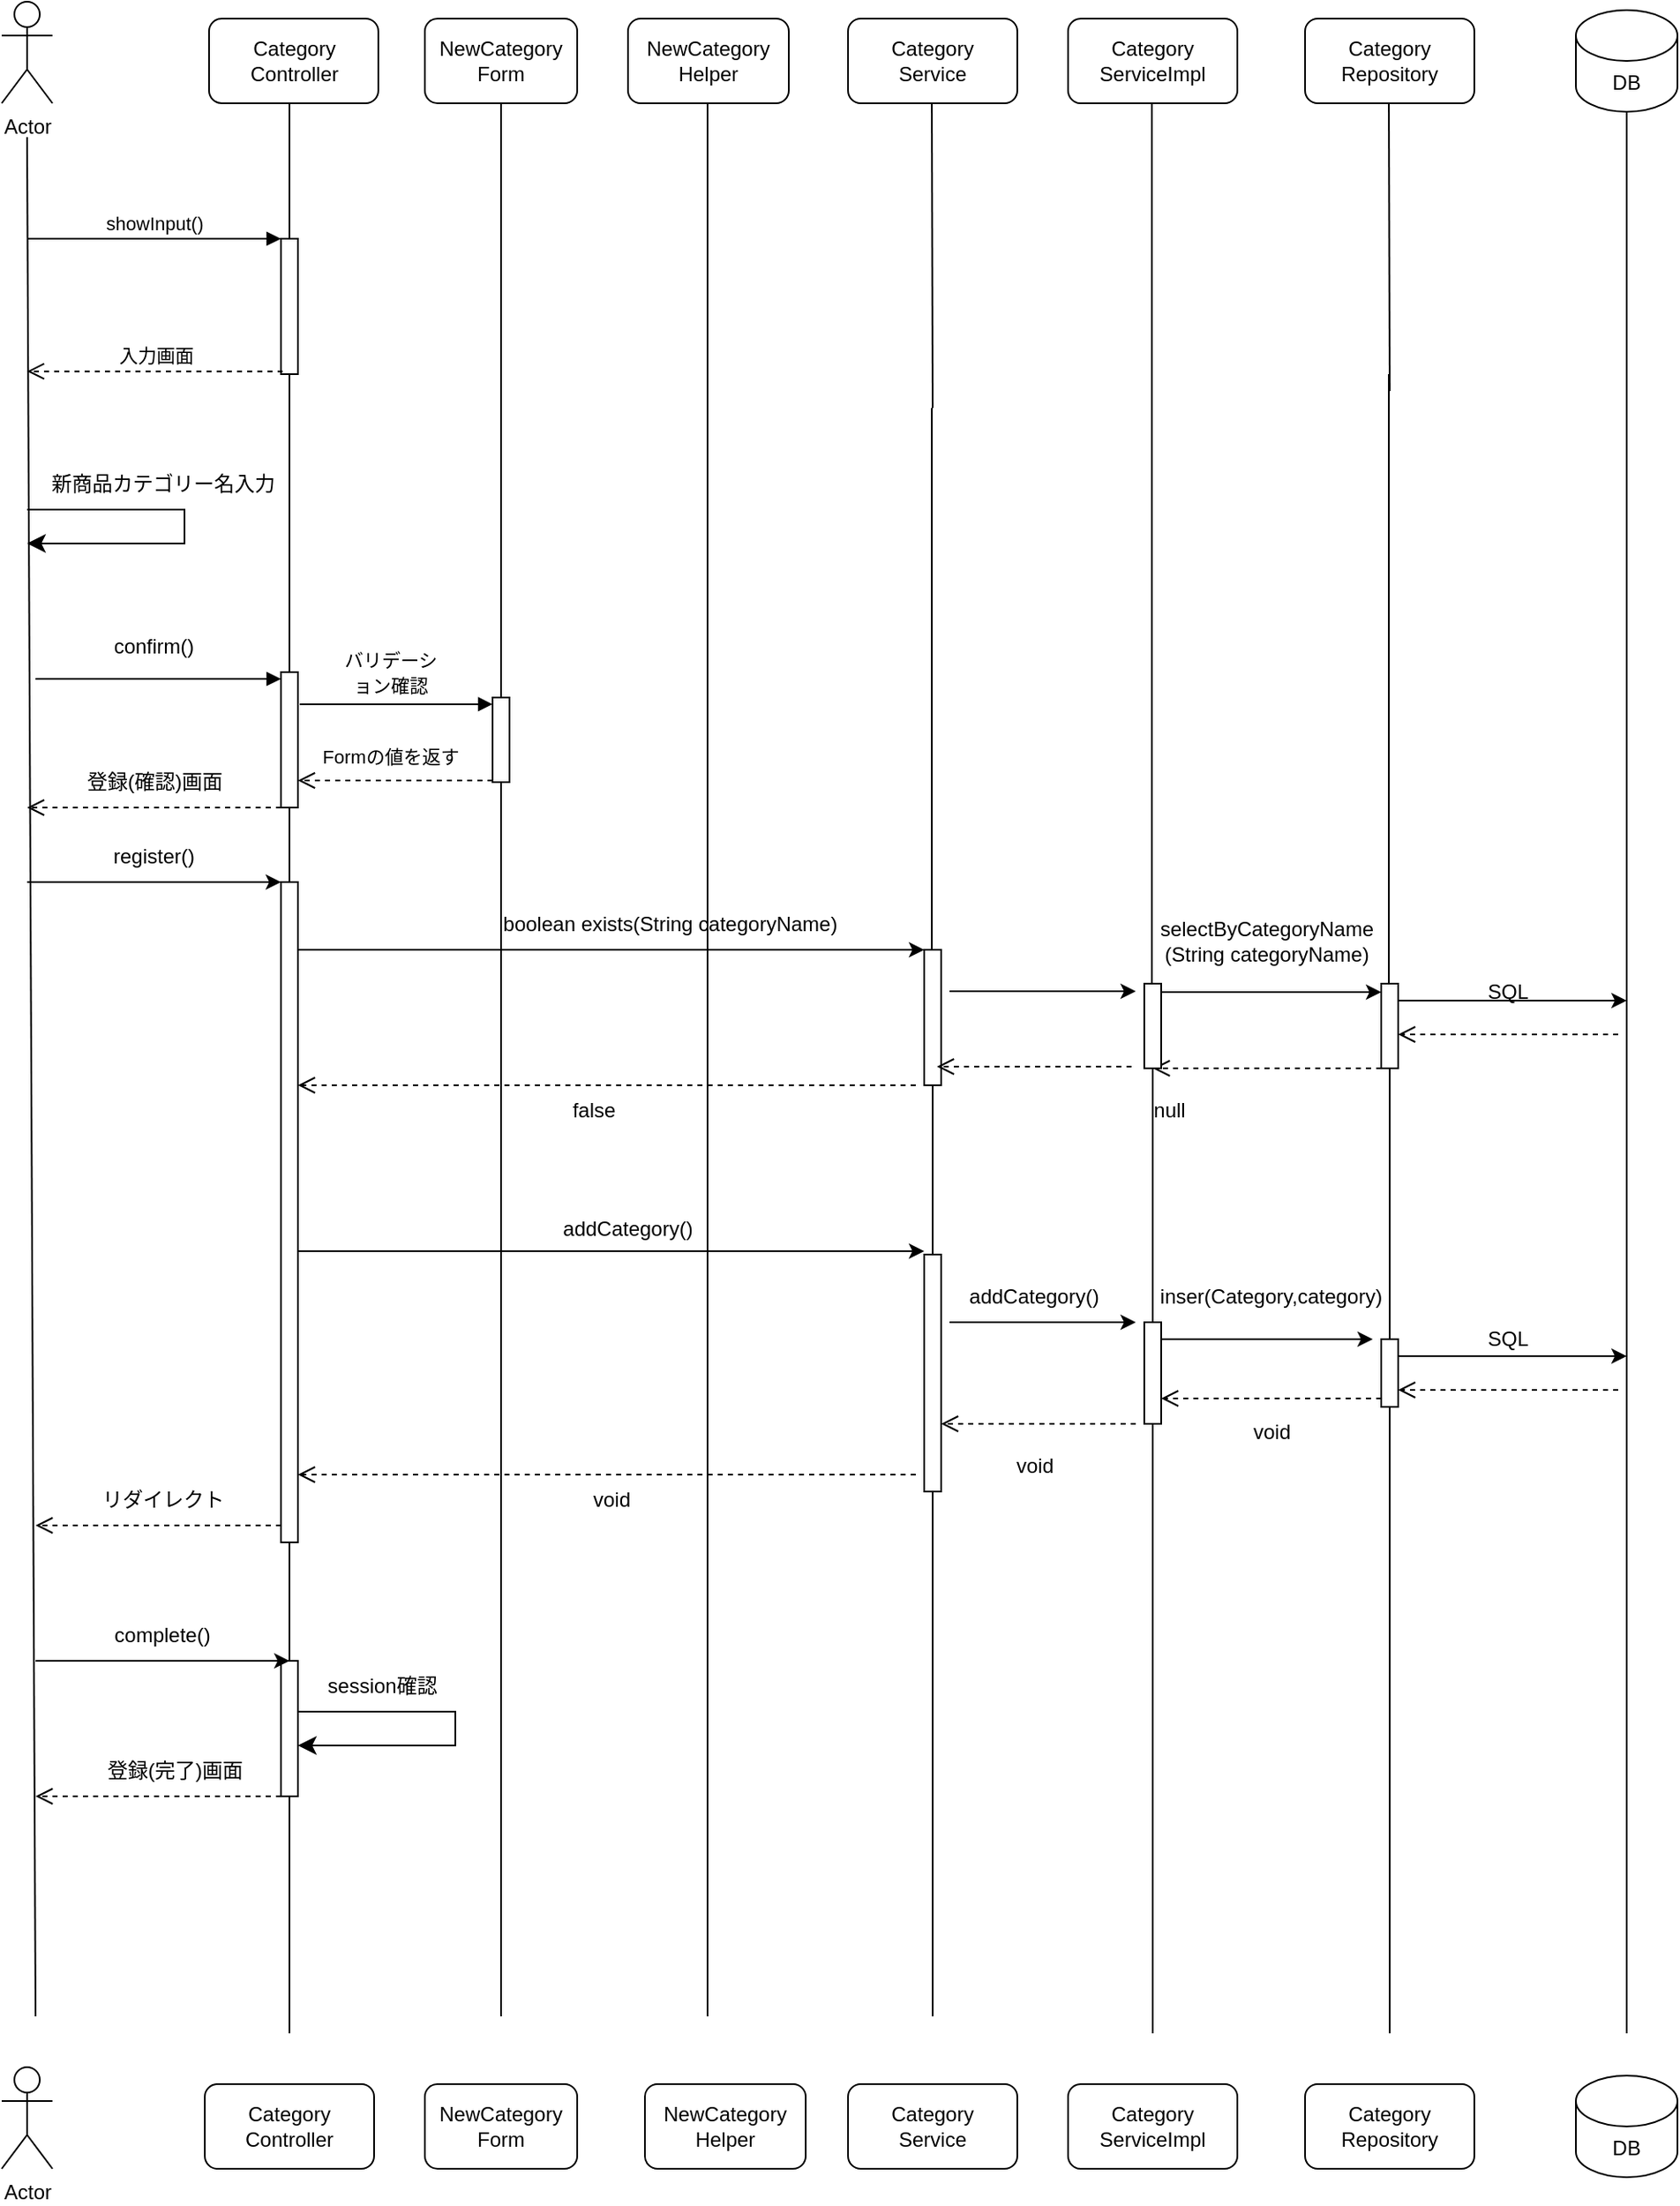 <mxfile>
    <diagram id="0S2GH_IMDvOgs1QXw7YD" name="ページ1">
        <mxGraphModel dx="1813" dy="502" grid="1" gridSize="10" guides="1" tooltips="1" connect="1" arrows="1" fold="1" page="1" pageScale="1" pageWidth="850" pageHeight="1100" math="0" shadow="0">
            <root>
                <mxCell id="0"/>
                <mxCell id="1" parent="0"/>
                <mxCell id="2" value="Actor" style="shape=umlActor;verticalLabelPosition=bottom;verticalAlign=top;html=1;outlineConnect=0;" parent="1" vertex="1">
                    <mxGeometry x="90" y="40" width="30" height="60" as="geometry"/>
                </mxCell>
                <mxCell id="6" value="Category&lt;br&gt;&lt;div&gt;&lt;font style=&quot;color: rgb(0, 0, 0);&quot;&gt;Controller&lt;/font&gt;&lt;/div&gt;" style="rounded=1;whiteSpace=wrap;html=1;" parent="1" vertex="1">
                    <mxGeometry x="212.5" y="50" width="100" height="50" as="geometry"/>
                </mxCell>
                <mxCell id="7" value="&lt;font style=&quot;color: rgb(0, 0, 0);&quot;&gt;NewCategory&lt;/font&gt;&lt;div&gt;&lt;font style=&quot;color: rgb(0, 0, 0);&quot;&gt;Form&lt;/font&gt;&lt;/div&gt;" style="rounded=1;whiteSpace=wrap;html=1;" parent="1" vertex="1">
                    <mxGeometry x="340" y="50" width="90" height="50" as="geometry"/>
                </mxCell>
                <mxCell id="8" value="NewCategory&lt;div&gt;&lt;font style=&quot;color: rgb(0, 0, 0);&quot;&gt;Helper&lt;/font&gt;&lt;/div&gt;" style="rounded=1;whiteSpace=wrap;html=1;" parent="1" vertex="1">
                    <mxGeometry x="460" y="50" width="95" height="50" as="geometry"/>
                </mxCell>
                <mxCell id="12" value="&lt;font style=&quot;color: rgb(0, 0, 0);&quot;&gt;Category&lt;/font&gt;&lt;div&gt;&lt;font style=&quot;color: rgb(0, 0, 0);&quot;&gt;Service&lt;/font&gt;&lt;/div&gt;" style="rounded=1;whiteSpace=wrap;html=1;" parent="1" vertex="1">
                    <mxGeometry x="590" y="50" width="100" height="50" as="geometry"/>
                </mxCell>
                <mxCell id="13" value="Category&lt;br&gt;&lt;div&gt;&lt;font style=&quot;color: rgb(0, 0, 0);&quot;&gt;ServiceImpl&lt;/font&gt;&lt;/div&gt;" style="rounded=1;whiteSpace=wrap;html=1;" parent="1" vertex="1">
                    <mxGeometry x="720" y="50" width="100" height="50" as="geometry"/>
                </mxCell>
                <mxCell id="14" value="&lt;font style=&quot;color: rgb(0, 0, 0);&quot;&gt;Category&lt;/font&gt;&lt;div&gt;&lt;font style=&quot;color: rgb(0, 0, 0);&quot;&gt;Repository&lt;/font&gt;&lt;/div&gt;" style="rounded=1;whiteSpace=wrap;html=1;" parent="1" vertex="1">
                    <mxGeometry x="860" y="50" width="100" height="50" as="geometry"/>
                </mxCell>
                <mxCell id="16" value="DB" style="shape=cylinder3;whiteSpace=wrap;html=1;boundedLbl=1;backgroundOutline=1;size=15;" parent="1" vertex="1">
                    <mxGeometry x="1020" y="45" width="60" height="60" as="geometry"/>
                </mxCell>
                <mxCell id="28" value="" style="endArrow=none;html=1;" parent="1" edge="1">
                    <mxGeometry width="50" height="50" relative="1" as="geometry">
                        <mxPoint x="110" y="1230" as="sourcePoint"/>
                        <mxPoint x="105" y="120" as="targetPoint"/>
                    </mxGeometry>
                </mxCell>
                <mxCell id="29" value="" style="endArrow=none;html=1;" parent="1" source="37" edge="1">
                    <mxGeometry width="50" height="50" relative="1" as="geometry">
                        <mxPoint x="260" y="752.67" as="sourcePoint"/>
                        <mxPoint x="260" y="100.003" as="targetPoint"/>
                    </mxGeometry>
                </mxCell>
                <mxCell id="31" value="" style="endArrow=none;html=1;" parent="1" edge="1">
                    <mxGeometry width="50" height="50" relative="1" as="geometry">
                        <mxPoint x="507" y="1230" as="sourcePoint"/>
                        <mxPoint x="507" y="100.003" as="targetPoint"/>
                        <Array as="points">
                            <mxPoint x="507" y="670"/>
                        </Array>
                    </mxGeometry>
                </mxCell>
                <mxCell id="32" value="" style="endArrow=none;html=1;" parent="1" edge="1">
                    <mxGeometry width="50" height="50" relative="1" as="geometry">
                        <mxPoint x="640" y="280" as="sourcePoint"/>
                        <mxPoint x="639.5" y="100.003" as="targetPoint"/>
                    </mxGeometry>
                </mxCell>
                <mxCell id="33" value="" style="endArrow=none;html=1;" parent="1" source="168" edge="1">
                    <mxGeometry width="50" height="50" relative="1" as="geometry">
                        <mxPoint x="770" y="1040" as="sourcePoint"/>
                        <mxPoint x="769.5" y="100.003" as="targetPoint"/>
                    </mxGeometry>
                </mxCell>
                <mxCell id="34" value="" style="endArrow=none;html=1;" parent="1" edge="1">
                    <mxGeometry width="50" height="50" relative="1" as="geometry">
                        <mxPoint x="910" y="270" as="sourcePoint"/>
                        <mxPoint x="909.5" y="100.003" as="targetPoint"/>
                    </mxGeometry>
                </mxCell>
                <mxCell id="36" value="" style="endArrow=none;html=1;entryX=0.5;entryY=1;entryDx=0;entryDy=0;entryPerimeter=0;" parent="1" target="16" edge="1">
                    <mxGeometry width="50" height="50" relative="1" as="geometry">
                        <mxPoint x="1050" y="1240" as="sourcePoint"/>
                        <mxPoint x="1050" y="110" as="targetPoint"/>
                        <Array as="points">
                            <mxPoint x="1050" y="190"/>
                        </Array>
                    </mxGeometry>
                </mxCell>
                <mxCell id="38" value="" style="endArrow=none;html=1;" parent="1" source="70" target="37" edge="1">
                    <mxGeometry width="50" height="50" relative="1" as="geometry">
                        <mxPoint x="260" y="752.67" as="sourcePoint"/>
                        <mxPoint x="260" y="100.003" as="targetPoint"/>
                    </mxGeometry>
                </mxCell>
                <mxCell id="37" value="" style="html=1;points=[[0,0,0,0,5],[0,1,0,0,-5],[1,0,0,0,5],[1,1,0,0,-5]];perimeter=orthogonalPerimeter;outlineConnect=0;targetShapes=umlLifeline;portConstraint=eastwest;newEdgeStyle={&quot;curved&quot;:0,&quot;rounded&quot;:0};" parent="1" vertex="1">
                    <mxGeometry x="255" y="180" width="10" height="80" as="geometry"/>
                </mxCell>
                <mxCell id="43" value="showInput()" style="html=1;verticalAlign=bottom;endArrow=block;curved=0;rounded=0;" parent="1" target="37" edge="1">
                    <mxGeometry width="80" relative="1" as="geometry">
                        <mxPoint x="105" y="180" as="sourcePoint"/>
                        <mxPoint x="320" y="220" as="targetPoint"/>
                    </mxGeometry>
                </mxCell>
                <mxCell id="46" value="" style="endArrow=none;html=1;entryX=0.5;entryY=1;entryDx=0;entryDy=0;" parent="1" source="72" target="7" edge="1">
                    <mxGeometry width="50" height="50" relative="1" as="geometry">
                        <mxPoint x="384.5" y="752.67" as="sourcePoint"/>
                        <mxPoint x="384.5" y="270" as="targetPoint"/>
                    </mxGeometry>
                </mxCell>
                <mxCell id="50" value="" style="endArrow=none;html=1;" parent="1" source="145" edge="1">
                    <mxGeometry width="50" height="50" relative="1" as="geometry">
                        <mxPoint x="640" y="1040" as="sourcePoint"/>
                        <mxPoint x="639.5" y="280" as="targetPoint"/>
                    </mxGeometry>
                </mxCell>
                <mxCell id="52" value="" style="endArrow=none;html=1;" parent="1" source="152" edge="1">
                    <mxGeometry width="50" height="50" relative="1" as="geometry">
                        <mxPoint x="910" y="1040" as="sourcePoint"/>
                        <mxPoint x="909.5" y="260" as="targetPoint"/>
                    </mxGeometry>
                </mxCell>
                <mxCell id="56" value="入力画面" style="html=1;verticalAlign=bottom;endArrow=open;dashed=1;endSize=8;curved=0;rounded=0;" parent="1" edge="1">
                    <mxGeometry relative="1" as="geometry">
                        <mxPoint x="256" y="258.33" as="sourcePoint"/>
                        <mxPoint x="105" y="258.33" as="targetPoint"/>
                    </mxGeometry>
                </mxCell>
                <mxCell id="63" value="" style="edgeStyle=segmentEdgeStyle;endArrow=classic;html=1;curved=0;rounded=0;endSize=8;startSize=8;" parent="1" edge="1">
                    <mxGeometry width="50" height="50" relative="1" as="geometry">
                        <mxPoint x="105" y="340" as="sourcePoint"/>
                        <mxPoint x="105" y="360" as="targetPoint"/>
                        <Array as="points">
                            <mxPoint x="198" y="340"/>
                            <mxPoint x="198" y="360"/>
                        </Array>
                    </mxGeometry>
                </mxCell>
                <mxCell id="64" value="新商品カテゴリー名入力" style="text;html=1;align=center;verticalAlign=middle;resizable=0;points=[];autosize=1;strokeColor=none;fillColor=none;" parent="1" vertex="1">
                    <mxGeometry x="105" y="310" width="160" height="30" as="geometry"/>
                </mxCell>
                <mxCell id="69" value="" style="html=1;verticalAlign=bottom;endArrow=block;curved=0;rounded=0;" parent="1" target="70" edge="1">
                    <mxGeometry x="0.032" y="-140" width="80" relative="1" as="geometry">
                        <mxPoint x="110" y="440" as="sourcePoint"/>
                        <mxPoint x="240" y="470" as="targetPoint"/>
                        <mxPoint as="offset"/>
                    </mxGeometry>
                </mxCell>
                <mxCell id="71" value="" style="endArrow=none;html=1;" parent="1" target="70" edge="1">
                    <mxGeometry width="50" height="50" relative="1" as="geometry">
                        <mxPoint x="260" y="690" as="sourcePoint"/>
                        <mxPoint x="260" y="340" as="targetPoint"/>
                    </mxGeometry>
                </mxCell>
                <mxCell id="70" value="" style="html=1;points=[[0,0,0,0,5],[0,1,0,0,-5],[1,0,0,0,5],[1,1,0,0,-5]];perimeter=orthogonalPerimeter;outlineConnect=0;targetShapes=umlLifeline;portConstraint=eastwest;newEdgeStyle={&quot;curved&quot;:0,&quot;rounded&quot;:0};" parent="1" vertex="1">
                    <mxGeometry x="255" y="436" width="10" height="80" as="geometry"/>
                </mxCell>
                <mxCell id="73" value="" style="endArrow=none;html=1;entryX=0.5;entryY=1;entryDx=0;entryDy=0;" parent="1" target="72" edge="1">
                    <mxGeometry width="50" height="50" relative="1" as="geometry">
                        <mxPoint x="385" y="1230" as="sourcePoint"/>
                        <mxPoint x="385" y="100" as="targetPoint"/>
                    </mxGeometry>
                </mxCell>
                <mxCell id="72" value="" style="html=1;points=[[0,0,0,0,5],[0,1,0,0,-5],[1,0,0,0,5],[1,1,0,0,-5]];perimeter=orthogonalPerimeter;outlineConnect=0;targetShapes=umlLifeline;portConstraint=eastwest;newEdgeStyle={&quot;curved&quot;:0,&quot;rounded&quot;:0};" parent="1" vertex="1">
                    <mxGeometry x="380" y="451" width="10" height="50" as="geometry"/>
                </mxCell>
                <mxCell id="75" value="" style="html=1;verticalAlign=bottom;endArrow=block;curved=0;rounded=0;exitX=0.01;exitY=1.133;exitDx=0;exitDy=0;exitPerimeter=0;" parent="1" target="72" edge="1">
                    <mxGeometry width="80" relative="1" as="geometry">
                        <mxPoint x="266" y="454.99" as="sourcePoint"/>
                        <mxPoint x="380" y="485" as="targetPoint"/>
                    </mxGeometry>
                </mxCell>
                <mxCell id="77" value="" style="html=1;verticalAlign=bottom;endArrow=open;dashed=1;endSize=8;curved=0;rounded=0;" parent="1" edge="1">
                    <mxGeometry relative="1" as="geometry">
                        <mxPoint x="380" y="500" as="sourcePoint"/>
                        <mxPoint x="265" y="500" as="targetPoint"/>
                    </mxGeometry>
                </mxCell>
                <mxCell id="78" value="" style="html=1;verticalAlign=bottom;endArrow=open;dashed=1;endSize=8;curved=0;rounded=0;exitX=0;exitY=1;exitDx=0;exitDy=-5;exitPerimeter=0;" parent="1" edge="1">
                    <mxGeometry relative="1" as="geometry">
                        <mxPoint x="255" y="516" as="sourcePoint"/>
                        <mxPoint x="105" y="516" as="targetPoint"/>
                    </mxGeometry>
                </mxCell>
                <mxCell id="80" value="" style="endArrow=classic;html=1;" parent="1" edge="1">
                    <mxGeometry width="50" height="50" relative="1" as="geometry">
                        <mxPoint x="105" y="560" as="sourcePoint"/>
                        <mxPoint x="255" y="560" as="targetPoint"/>
                    </mxGeometry>
                </mxCell>
                <mxCell id="81" value="confirm()" style="text;html=1;align=center;verticalAlign=middle;whiteSpace=wrap;rounded=0;" parent="1" vertex="1">
                    <mxGeometry x="150" y="406" width="60" height="30" as="geometry"/>
                </mxCell>
                <mxCell id="83" value="" style="endArrow=none;html=1;" parent="1" source="88" edge="1">
                    <mxGeometry width="50" height="50" relative="1" as="geometry">
                        <mxPoint x="260" y="1056.222" as="sourcePoint"/>
                        <mxPoint x="260" y="660" as="targetPoint"/>
                    </mxGeometry>
                </mxCell>
                <mxCell id="85" value="登録(確認)画面" style="text;html=1;align=center;verticalAlign=middle;whiteSpace=wrap;rounded=0;" parent="1" vertex="1">
                    <mxGeometry x="137.5" y="486" width="85" height="30" as="geometry"/>
                </mxCell>
                <mxCell id="89" value="" style="endArrow=none;html=1;" parent="1" source="130" target="88" edge="1">
                    <mxGeometry width="50" height="50" relative="1" as="geometry">
                        <mxPoint x="260" y="1240" as="sourcePoint"/>
                        <mxPoint x="260" y="660" as="targetPoint"/>
                    </mxGeometry>
                </mxCell>
                <mxCell id="88" value="" style="html=1;points=[[0,0,0,0,5],[0,1,0,0,-5],[1,0,0,0,5],[1,1,0,0,-5]];perimeter=orthogonalPerimeter;outlineConnect=0;targetShapes=umlLifeline;portConstraint=eastwest;newEdgeStyle={&quot;curved&quot;:0,&quot;rounded&quot;:0};" parent="1" vertex="1">
                    <mxGeometry x="255" y="560" width="10" height="390" as="geometry"/>
                </mxCell>
                <mxCell id="92" value="register()" style="text;html=1;align=center;verticalAlign=middle;whiteSpace=wrap;rounded=0;" parent="1" vertex="1">
                    <mxGeometry x="150" y="530" width="60" height="30" as="geometry"/>
                </mxCell>
                <mxCell id="93" value="" style="endArrow=classic;html=1;" parent="1" edge="1">
                    <mxGeometry width="50" height="50" relative="1" as="geometry">
                        <mxPoint x="265" y="778" as="sourcePoint"/>
                        <mxPoint x="635" y="778" as="targetPoint"/>
                    </mxGeometry>
                </mxCell>
                <mxCell id="95" value="" style="endArrow=none;html=1;" parent="1" target="94" edge="1">
                    <mxGeometry width="50" height="50" relative="1" as="geometry">
                        <mxPoint x="640" y="1230" as="sourcePoint"/>
                        <mxPoint x="639.5" y="280" as="targetPoint"/>
                    </mxGeometry>
                </mxCell>
                <mxCell id="94" value="" style="html=1;points=[[0,0,0,0,5],[0,1,0,0,-5],[1,0,0,0,5],[1,1,0,0,-5]];perimeter=orthogonalPerimeter;outlineConnect=0;targetShapes=umlLifeline;portConstraint=eastwest;newEdgeStyle={&quot;curved&quot;:0,&quot;rounded&quot;:0};" parent="1" vertex="1">
                    <mxGeometry x="635" y="780" width="10" height="140" as="geometry"/>
                </mxCell>
                <mxCell id="96" value="addCategory()" style="text;html=1;align=center;verticalAlign=middle;whiteSpace=wrap;rounded=0;" parent="1" vertex="1">
                    <mxGeometry x="430" y="750" width="60" height="30" as="geometry"/>
                </mxCell>
                <mxCell id="98" value="" style="html=1;verticalAlign=bottom;endArrow=open;dashed=1;endSize=8;curved=0;rounded=0;" parent="1" edge="1">
                    <mxGeometry relative="1" as="geometry">
                        <mxPoint x="630" y="910" as="sourcePoint"/>
                        <mxPoint x="265" y="910" as="targetPoint"/>
                    </mxGeometry>
                </mxCell>
                <mxCell id="101" value="" style="endArrow=none;html=1;" parent="1" target="100" edge="1">
                    <mxGeometry width="50" height="50" relative="1" as="geometry">
                        <mxPoint x="770" y="1240" as="sourcePoint"/>
                        <mxPoint x="769.5" y="100.003" as="targetPoint"/>
                    </mxGeometry>
                </mxCell>
                <mxCell id="100" value="" style="html=1;points=[[0,0,0,0,5],[0,1,0,0,-5],[1,0,0,0,5],[1,1,0,0,-5]];perimeter=orthogonalPerimeter;outlineConnect=0;targetShapes=umlLifeline;portConstraint=eastwest;newEdgeStyle={&quot;curved&quot;:0,&quot;rounded&quot;:0};" parent="1" vertex="1">
                    <mxGeometry x="765" y="820" width="10" height="60" as="geometry"/>
                </mxCell>
                <mxCell id="102" value="" style="endArrow=classic;html=1;" parent="1" edge="1">
                    <mxGeometry width="50" height="50" relative="1" as="geometry">
                        <mxPoint x="650" y="820" as="sourcePoint"/>
                        <mxPoint x="760" y="820" as="targetPoint"/>
                    </mxGeometry>
                </mxCell>
                <mxCell id="103" value="" style="html=1;verticalAlign=bottom;endArrow=open;dashed=1;endSize=8;curved=0;rounded=0;exitX=0;exitY=1;exitDx=0;exitDy=-5;exitPerimeter=0;" parent="1" source="106" target="100" edge="1">
                    <mxGeometry relative="1" as="geometry">
                        <mxPoint x="890" y="868.75" as="sourcePoint"/>
                        <mxPoint x="775" y="868.75" as="targetPoint"/>
                    </mxGeometry>
                </mxCell>
                <mxCell id="104" value="addCategory()" style="text;html=1;align=center;verticalAlign=middle;whiteSpace=wrap;rounded=0;" parent="1" vertex="1">
                    <mxGeometry x="670" y="790" width="60" height="30" as="geometry"/>
                </mxCell>
                <mxCell id="107" value="" style="endArrow=none;html=1;" parent="1" target="106" edge="1">
                    <mxGeometry width="50" height="50" relative="1" as="geometry">
                        <mxPoint x="910" y="1240" as="sourcePoint"/>
                        <mxPoint x="909.5" y="260" as="targetPoint"/>
                    </mxGeometry>
                </mxCell>
                <mxCell id="106" value="" style="html=1;points=[[0,0,0,0,5],[0,1,0,0,-5],[1,0,0,0,5],[1,1,0,0,-5]];perimeter=orthogonalPerimeter;outlineConnect=0;targetShapes=umlLifeline;portConstraint=eastwest;newEdgeStyle={&quot;curved&quot;:0,&quot;rounded&quot;:0};" parent="1" vertex="1">
                    <mxGeometry x="905" y="830" width="10" height="40" as="geometry"/>
                </mxCell>
                <mxCell id="108" value="" style="html=1;verticalAlign=bottom;endArrow=open;dashed=1;endSize=8;curved=0;rounded=0;" parent="1" edge="1">
                    <mxGeometry relative="1" as="geometry">
                        <mxPoint x="760" y="880" as="sourcePoint"/>
                        <mxPoint x="645" y="880" as="targetPoint"/>
                    </mxGeometry>
                </mxCell>
                <mxCell id="110" value="" style="endArrow=classic;html=1;" parent="1" source="100" edge="1">
                    <mxGeometry width="50" height="50" relative="1" as="geometry">
                        <mxPoint x="790" y="830" as="sourcePoint"/>
                        <mxPoint x="900" y="830" as="targetPoint"/>
                    </mxGeometry>
                </mxCell>
                <mxCell id="111" value="inser(Category,category)" style="text;html=1;align=center;verticalAlign=middle;whiteSpace=wrap;rounded=0;" parent="1" vertex="1">
                    <mxGeometry x="810" y="790" width="60" height="30" as="geometry"/>
                </mxCell>
                <mxCell id="112" value="" style="endArrow=classic;html=1;" parent="1" edge="1">
                    <mxGeometry width="50" height="50" relative="1" as="geometry">
                        <mxPoint x="915" y="840" as="sourcePoint"/>
                        <mxPoint x="1050" y="840" as="targetPoint"/>
                    </mxGeometry>
                </mxCell>
                <mxCell id="113" value="" style="html=1;verticalAlign=bottom;endArrow=open;dashed=1;endSize=8;curved=0;rounded=0;exitX=0;exitY=1;exitDx=0;exitDy=-5;exitPerimeter=0;" parent="1" edge="1">
                    <mxGeometry relative="1" as="geometry">
                        <mxPoint x="1045" y="860" as="sourcePoint"/>
                        <mxPoint x="915" y="860" as="targetPoint"/>
                    </mxGeometry>
                </mxCell>
                <mxCell id="114" value="SQL" style="text;html=1;align=center;verticalAlign=middle;whiteSpace=wrap;rounded=0;" parent="1" vertex="1">
                    <mxGeometry x="950" y="815" width="60" height="30" as="geometry"/>
                </mxCell>
                <mxCell id="115" value="" style="html=1;verticalAlign=bottom;endArrow=open;dashed=1;endSize=8;curved=0;rounded=0;exitX=0;exitY=1;exitDx=0;exitDy=-5;exitPerimeter=0;" parent="1" edge="1">
                    <mxGeometry relative="1" as="geometry">
                        <mxPoint x="255" y="940" as="sourcePoint"/>
                        <mxPoint x="110" y="940" as="targetPoint"/>
                    </mxGeometry>
                </mxCell>
                <mxCell id="120" value="登録(完了)画面" style="text;html=1;align=center;verticalAlign=middle;whiteSpace=wrap;rounded=0;" parent="1" vertex="1">
                    <mxGeometry x="147.5" y="1070" width="89" height="30" as="geometry"/>
                </mxCell>
                <mxCell id="121" value="Actor" style="shape=umlActor;verticalLabelPosition=bottom;verticalAlign=top;html=1;outlineConnect=0;" parent="1" vertex="1">
                    <mxGeometry x="90" y="1260" width="30" height="60" as="geometry"/>
                </mxCell>
                <mxCell id="122" value="Category&lt;br&gt;&lt;div&gt;&lt;font style=&quot;color: rgb(0, 0, 0);&quot;&gt;Controller&lt;/font&gt;&lt;/div&gt;" style="rounded=1;whiteSpace=wrap;html=1;" parent="1" vertex="1">
                    <mxGeometry x="210" y="1270" width="100" height="50" as="geometry"/>
                </mxCell>
                <mxCell id="123" value="&lt;font style=&quot;color: rgb(0, 0, 0);&quot;&gt;NewCategory&lt;/font&gt;&lt;div&gt;&lt;font style=&quot;color: rgb(0, 0, 0);&quot;&gt;Form&lt;/font&gt;&lt;/div&gt;" style="rounded=1;whiteSpace=wrap;html=1;" parent="1" vertex="1">
                    <mxGeometry x="340" y="1270" width="90" height="50" as="geometry"/>
                </mxCell>
                <mxCell id="124" value="NewCategory&lt;div&gt;&lt;font style=&quot;color: rgb(0, 0, 0);&quot;&gt;Helper&lt;/font&gt;&lt;/div&gt;" style="rounded=1;whiteSpace=wrap;html=1;" parent="1" vertex="1">
                    <mxGeometry x="470" y="1270" width="95" height="50" as="geometry"/>
                </mxCell>
                <mxCell id="125" value="&lt;font style=&quot;color: rgb(0, 0, 0);&quot;&gt;Category&lt;/font&gt;&lt;div&gt;&lt;font style=&quot;color: rgb(0, 0, 0);&quot;&gt;Service&lt;/font&gt;&lt;/div&gt;" style="rounded=1;whiteSpace=wrap;html=1;" parent="1" vertex="1">
                    <mxGeometry x="590" y="1270" width="100" height="50" as="geometry"/>
                </mxCell>
                <mxCell id="126" value="Category&lt;br&gt;&lt;div&gt;&lt;font style=&quot;color: rgb(0, 0, 0);&quot;&gt;ServiceImpl&lt;/font&gt;&lt;/div&gt;" style="rounded=1;whiteSpace=wrap;html=1;" parent="1" vertex="1">
                    <mxGeometry x="720" y="1270" width="100" height="50" as="geometry"/>
                </mxCell>
                <mxCell id="127" value="&lt;font style=&quot;color: rgb(0, 0, 0);&quot;&gt;Category&lt;/font&gt;&lt;div&gt;&lt;font style=&quot;color: rgb(0, 0, 0);&quot;&gt;Repository&lt;/font&gt;&lt;/div&gt;" style="rounded=1;whiteSpace=wrap;html=1;" parent="1" vertex="1">
                    <mxGeometry x="860" y="1270" width="100" height="50" as="geometry"/>
                </mxCell>
                <mxCell id="128" value="DB" style="shape=cylinder3;whiteSpace=wrap;html=1;boundedLbl=1;backgroundOutline=1;size=15;" parent="1" vertex="1">
                    <mxGeometry x="1020" y="1265" width="60" height="60" as="geometry"/>
                </mxCell>
                <mxCell id="129" value="リダイレクト" style="text;html=1;align=center;verticalAlign=middle;whiteSpace=wrap;rounded=0;" parent="1" vertex="1">
                    <mxGeometry x="147.5" y="910" width="75" height="30" as="geometry"/>
                </mxCell>
                <mxCell id="131" value="" style="endArrow=none;html=1;" parent="1" target="130" edge="1">
                    <mxGeometry width="50" height="50" relative="1" as="geometry">
                        <mxPoint x="260" y="1240" as="sourcePoint"/>
                        <mxPoint x="260" y="950" as="targetPoint"/>
                    </mxGeometry>
                </mxCell>
                <mxCell id="130" value="" style="html=1;points=[[0,0,0,0,5],[0,1,0,0,-5],[1,0,0,0,5],[1,1,0,0,-5]];perimeter=orthogonalPerimeter;outlineConnect=0;targetShapes=umlLifeline;portConstraint=eastwest;newEdgeStyle={&quot;curved&quot;:0,&quot;rounded&quot;:0};" parent="1" vertex="1">
                    <mxGeometry x="255" y="1020" width="10" height="80" as="geometry"/>
                </mxCell>
                <mxCell id="132" value="" style="html=1;verticalAlign=bottom;endArrow=open;dashed=1;endSize=8;curved=0;rounded=0;exitX=0;exitY=1;exitDx=0;exitDy=-5;exitPerimeter=0;" parent="1" edge="1">
                    <mxGeometry relative="1" as="geometry">
                        <mxPoint x="255" y="1100" as="sourcePoint"/>
                        <mxPoint x="110" y="1100" as="targetPoint"/>
                    </mxGeometry>
                </mxCell>
                <mxCell id="133" value="" style="endArrow=classic;html=1;" parent="1" edge="1">
                    <mxGeometry width="50" height="50" relative="1" as="geometry">
                        <mxPoint x="110" y="1020" as="sourcePoint"/>
                        <mxPoint x="260" y="1020" as="targetPoint"/>
                    </mxGeometry>
                </mxCell>
                <mxCell id="134" value="complete()" style="text;html=1;align=center;verticalAlign=middle;whiteSpace=wrap;rounded=0;" parent="1" vertex="1">
                    <mxGeometry x="155" y="990" width="60" height="30" as="geometry"/>
                </mxCell>
                <mxCell id="135" value="" style="edgeStyle=segmentEdgeStyle;endArrow=classic;html=1;curved=0;rounded=0;endSize=8;startSize=8;" parent="1" edge="1">
                    <mxGeometry width="50" height="50" relative="1" as="geometry">
                        <mxPoint x="265" y="1050" as="sourcePoint"/>
                        <mxPoint x="265" y="1070" as="targetPoint"/>
                        <Array as="points">
                            <mxPoint x="358" y="1050"/>
                            <mxPoint x="358" y="1070"/>
                        </Array>
                    </mxGeometry>
                </mxCell>
                <mxCell id="136" value="session確認" style="text;html=1;align=center;verticalAlign=middle;whiteSpace=wrap;rounded=0;" parent="1" vertex="1">
                    <mxGeometry x="280" y="1020" width="70" height="30" as="geometry"/>
                </mxCell>
                <mxCell id="139" value="&lt;span style=&quot;font-size: 11px; text-wrap-mode: nowrap; background-color: rgb(255, 255, 255);&quot;&gt;&lt;font style=&quot;color: rgb(0, 0, 0);&quot;&gt;バリデーション確認&lt;/font&gt;&lt;/span&gt;" style="text;html=1;align=center;verticalAlign=middle;whiteSpace=wrap;rounded=0;" parent="1" vertex="1">
                    <mxGeometry x="290" y="421" width="60" height="30" as="geometry"/>
                </mxCell>
                <mxCell id="140" value="&lt;font style=&quot;color: rgb(0, 0, 0);&quot;&gt;&lt;span style=&quot;font-size: 11px; text-wrap-mode: nowrap; background-color: rgb(255, 255, 255); color: rgb(0, 0, 0);&quot;&gt;Form&lt;/span&gt;&lt;span style=&quot;font-size: 11px; text-wrap-mode: nowrap; background-color: transparent;&quot;&gt;の値を返す&lt;/span&gt;&lt;/font&gt;" style="text;html=1;align=center;verticalAlign=middle;whiteSpace=wrap;rounded=0;" parent="1" vertex="1">
                    <mxGeometry x="270" y="471" width="100" height="30" as="geometry"/>
                </mxCell>
                <mxCell id="146" value="" style="endArrow=none;html=1;" parent="1" source="94" target="145" edge="1">
                    <mxGeometry width="50" height="50" relative="1" as="geometry">
                        <mxPoint x="640" y="780" as="sourcePoint"/>
                        <mxPoint x="639.5" y="280" as="targetPoint"/>
                    </mxGeometry>
                </mxCell>
                <mxCell id="145" value="" style="html=1;points=[[0,0,0,0,5],[0,1,0,0,-5],[1,0,0,0,5],[1,1,0,0,-5]];perimeter=orthogonalPerimeter;outlineConnect=0;targetShapes=umlLifeline;portConstraint=eastwest;newEdgeStyle={&quot;curved&quot;:0,&quot;rounded&quot;:0};" parent="1" vertex="1">
                    <mxGeometry x="635" y="600" width="10" height="80" as="geometry"/>
                </mxCell>
                <mxCell id="147" value="" style="html=1;verticalAlign=bottom;endArrow=open;dashed=1;endSize=8;curved=0;rounded=0;" parent="1" edge="1">
                    <mxGeometry relative="1" as="geometry">
                        <mxPoint x="630" y="680" as="sourcePoint"/>
                        <mxPoint x="265" y="680" as="targetPoint"/>
                    </mxGeometry>
                </mxCell>
                <mxCell id="151" value="" style="endArrow=classic;html=1;" parent="1" edge="1">
                    <mxGeometry width="50" height="50" relative="1" as="geometry">
                        <mxPoint x="265" y="600" as="sourcePoint"/>
                        <mxPoint x="635" y="600" as="targetPoint"/>
                    </mxGeometry>
                </mxCell>
                <mxCell id="153" value="" style="endArrow=none;html=1;" parent="1" source="106" target="152" edge="1">
                    <mxGeometry width="50" height="50" relative="1" as="geometry">
                        <mxPoint x="910" y="830" as="sourcePoint"/>
                        <mxPoint x="909.5" y="260" as="targetPoint"/>
                    </mxGeometry>
                </mxCell>
                <mxCell id="152" value="" style="html=1;points=[[0,0,0,0,5],[0,1,0,0,-5],[1,0,0,0,5],[1,1,0,0,-5]];perimeter=orthogonalPerimeter;outlineConnect=0;targetShapes=umlLifeline;portConstraint=eastwest;newEdgeStyle={&quot;curved&quot;:0,&quot;rounded&quot;:0};" parent="1" vertex="1">
                    <mxGeometry x="905" y="620" width="10" height="50" as="geometry"/>
                </mxCell>
                <mxCell id="154" value="" style="endArrow=classic;html=1;entryX=0;entryY=0;entryDx=0;entryDy=5;entryPerimeter=0;" parent="1" target="152" edge="1">
                    <mxGeometry width="50" height="50" relative="1" as="geometry">
                        <mxPoint x="770" y="625" as="sourcePoint"/>
                        <mxPoint x="830" y="510" as="targetPoint"/>
                    </mxGeometry>
                </mxCell>
                <mxCell id="155" value="" style="html=1;verticalAlign=bottom;endArrow=open;dashed=1;endSize=8;curved=0;rounded=0;exitX=0;exitY=1;exitDx=0;exitDy=-5;exitPerimeter=0;" parent="1" edge="1">
                    <mxGeometry relative="1" as="geometry">
                        <mxPoint x="905" y="670" as="sourcePoint"/>
                        <mxPoint x="770" y="670" as="targetPoint"/>
                    </mxGeometry>
                </mxCell>
                <mxCell id="156" value="boolean exists(String categoryName)" style="text;html=1;align=center;verticalAlign=middle;whiteSpace=wrap;rounded=0;" parent="1" vertex="1">
                    <mxGeometry x="380" y="570" width="210" height="30" as="geometry"/>
                </mxCell>
                <mxCell id="157" value="SQL" style="text;html=1;align=center;verticalAlign=middle;whiteSpace=wrap;rounded=0;" parent="1" vertex="1">
                    <mxGeometry x="950" y="610" width="60" height="30" as="geometry"/>
                </mxCell>
                <mxCell id="158" value="" style="endArrow=classic;html=1;" parent="1" edge="1">
                    <mxGeometry width="50" height="50" relative="1" as="geometry">
                        <mxPoint x="915" y="630" as="sourcePoint"/>
                        <mxPoint x="1050" y="630" as="targetPoint"/>
                    </mxGeometry>
                </mxCell>
                <mxCell id="159" value="" style="html=1;verticalAlign=bottom;endArrow=open;dashed=1;endSize=8;curved=0;rounded=0;exitX=0;exitY=1;exitDx=0;exitDy=-5;exitPerimeter=0;" parent="1" edge="1">
                    <mxGeometry relative="1" as="geometry">
                        <mxPoint x="1045" y="650" as="sourcePoint"/>
                        <mxPoint x="915" y="650" as="targetPoint"/>
                    </mxGeometry>
                </mxCell>
                <mxCell id="160" value="&lt;font style=&quot;color: rgb(0, 0, 0);&quot;&gt;selectByCategoryName&lt;/font&gt;&lt;div&gt;&lt;font style=&quot;color: rgb(0, 0, 0);&quot;&gt;(String categoryName)&lt;/font&gt;&lt;/div&gt;" style="text;html=1;align=center;verticalAlign=middle;whiteSpace=wrap;rounded=0;" parent="1" vertex="1">
                    <mxGeometry x="790" y="580" width="95" height="30" as="geometry"/>
                </mxCell>
                <mxCell id="161" value="false" style="text;html=1;align=center;verticalAlign=middle;whiteSpace=wrap;rounded=0;" parent="1" vertex="1">
                    <mxGeometry x="410" y="680" width="60" height="30" as="geometry"/>
                </mxCell>
                <mxCell id="162" value="null" style="text;html=1;align=center;verticalAlign=middle;whiteSpace=wrap;rounded=0;" parent="1" vertex="1">
                    <mxGeometry x="750" y="680" width="60" height="30" as="geometry"/>
                </mxCell>
                <mxCell id="165" value="void" style="text;html=1;align=center;verticalAlign=middle;resizable=0;points=[];autosize=1;strokeColor=none;fillColor=none;" parent="1" vertex="1">
                    <mxGeometry x="815" y="870" width="50" height="30" as="geometry"/>
                </mxCell>
                <mxCell id="166" value="void" style="text;html=1;align=center;verticalAlign=middle;resizable=0;points=[];autosize=1;strokeColor=none;fillColor=none;" parent="1" vertex="1">
                    <mxGeometry x="675" y="890" width="50" height="30" as="geometry"/>
                </mxCell>
                <mxCell id="167" value="void" style="text;html=1;align=center;verticalAlign=middle;resizable=0;points=[];autosize=1;strokeColor=none;fillColor=none;" parent="1" vertex="1">
                    <mxGeometry x="425" y="910" width="50" height="30" as="geometry"/>
                </mxCell>
                <mxCell id="169" value="" style="endArrow=none;html=1;" parent="1" source="100" target="168" edge="1">
                    <mxGeometry width="50" height="50" relative="1" as="geometry">
                        <mxPoint x="770" y="810" as="sourcePoint"/>
                        <mxPoint x="769.5" y="100.003" as="targetPoint"/>
                    </mxGeometry>
                </mxCell>
                <mxCell id="168" value="" style="html=1;points=[[0,0,0,0,5],[0,1,0,0,-5],[1,0,0,0,5],[1,1,0,0,-5]];perimeter=orthogonalPerimeter;outlineConnect=0;targetShapes=umlLifeline;portConstraint=eastwest;newEdgeStyle={&quot;curved&quot;:0,&quot;rounded&quot;:0};" parent="1" vertex="1">
                    <mxGeometry x="765" y="620" width="10" height="50" as="geometry"/>
                </mxCell>
                <mxCell id="171" value="" style="endArrow=classic;html=1;" parent="1" edge="1">
                    <mxGeometry width="50" height="50" relative="1" as="geometry">
                        <mxPoint x="650" y="624.5" as="sourcePoint"/>
                        <mxPoint x="760" y="624.5" as="targetPoint"/>
                    </mxGeometry>
                </mxCell>
                <mxCell id="172" value="" style="html=1;verticalAlign=bottom;endArrow=open;dashed=1;endSize=8;curved=0;rounded=0;" parent="1" edge="1">
                    <mxGeometry relative="1" as="geometry">
                        <mxPoint x="757.5" y="669" as="sourcePoint"/>
                        <mxPoint x="642.5" y="669" as="targetPoint"/>
                    </mxGeometry>
                </mxCell>
            </root>
        </mxGraphModel>
    </diagram>
</mxfile>